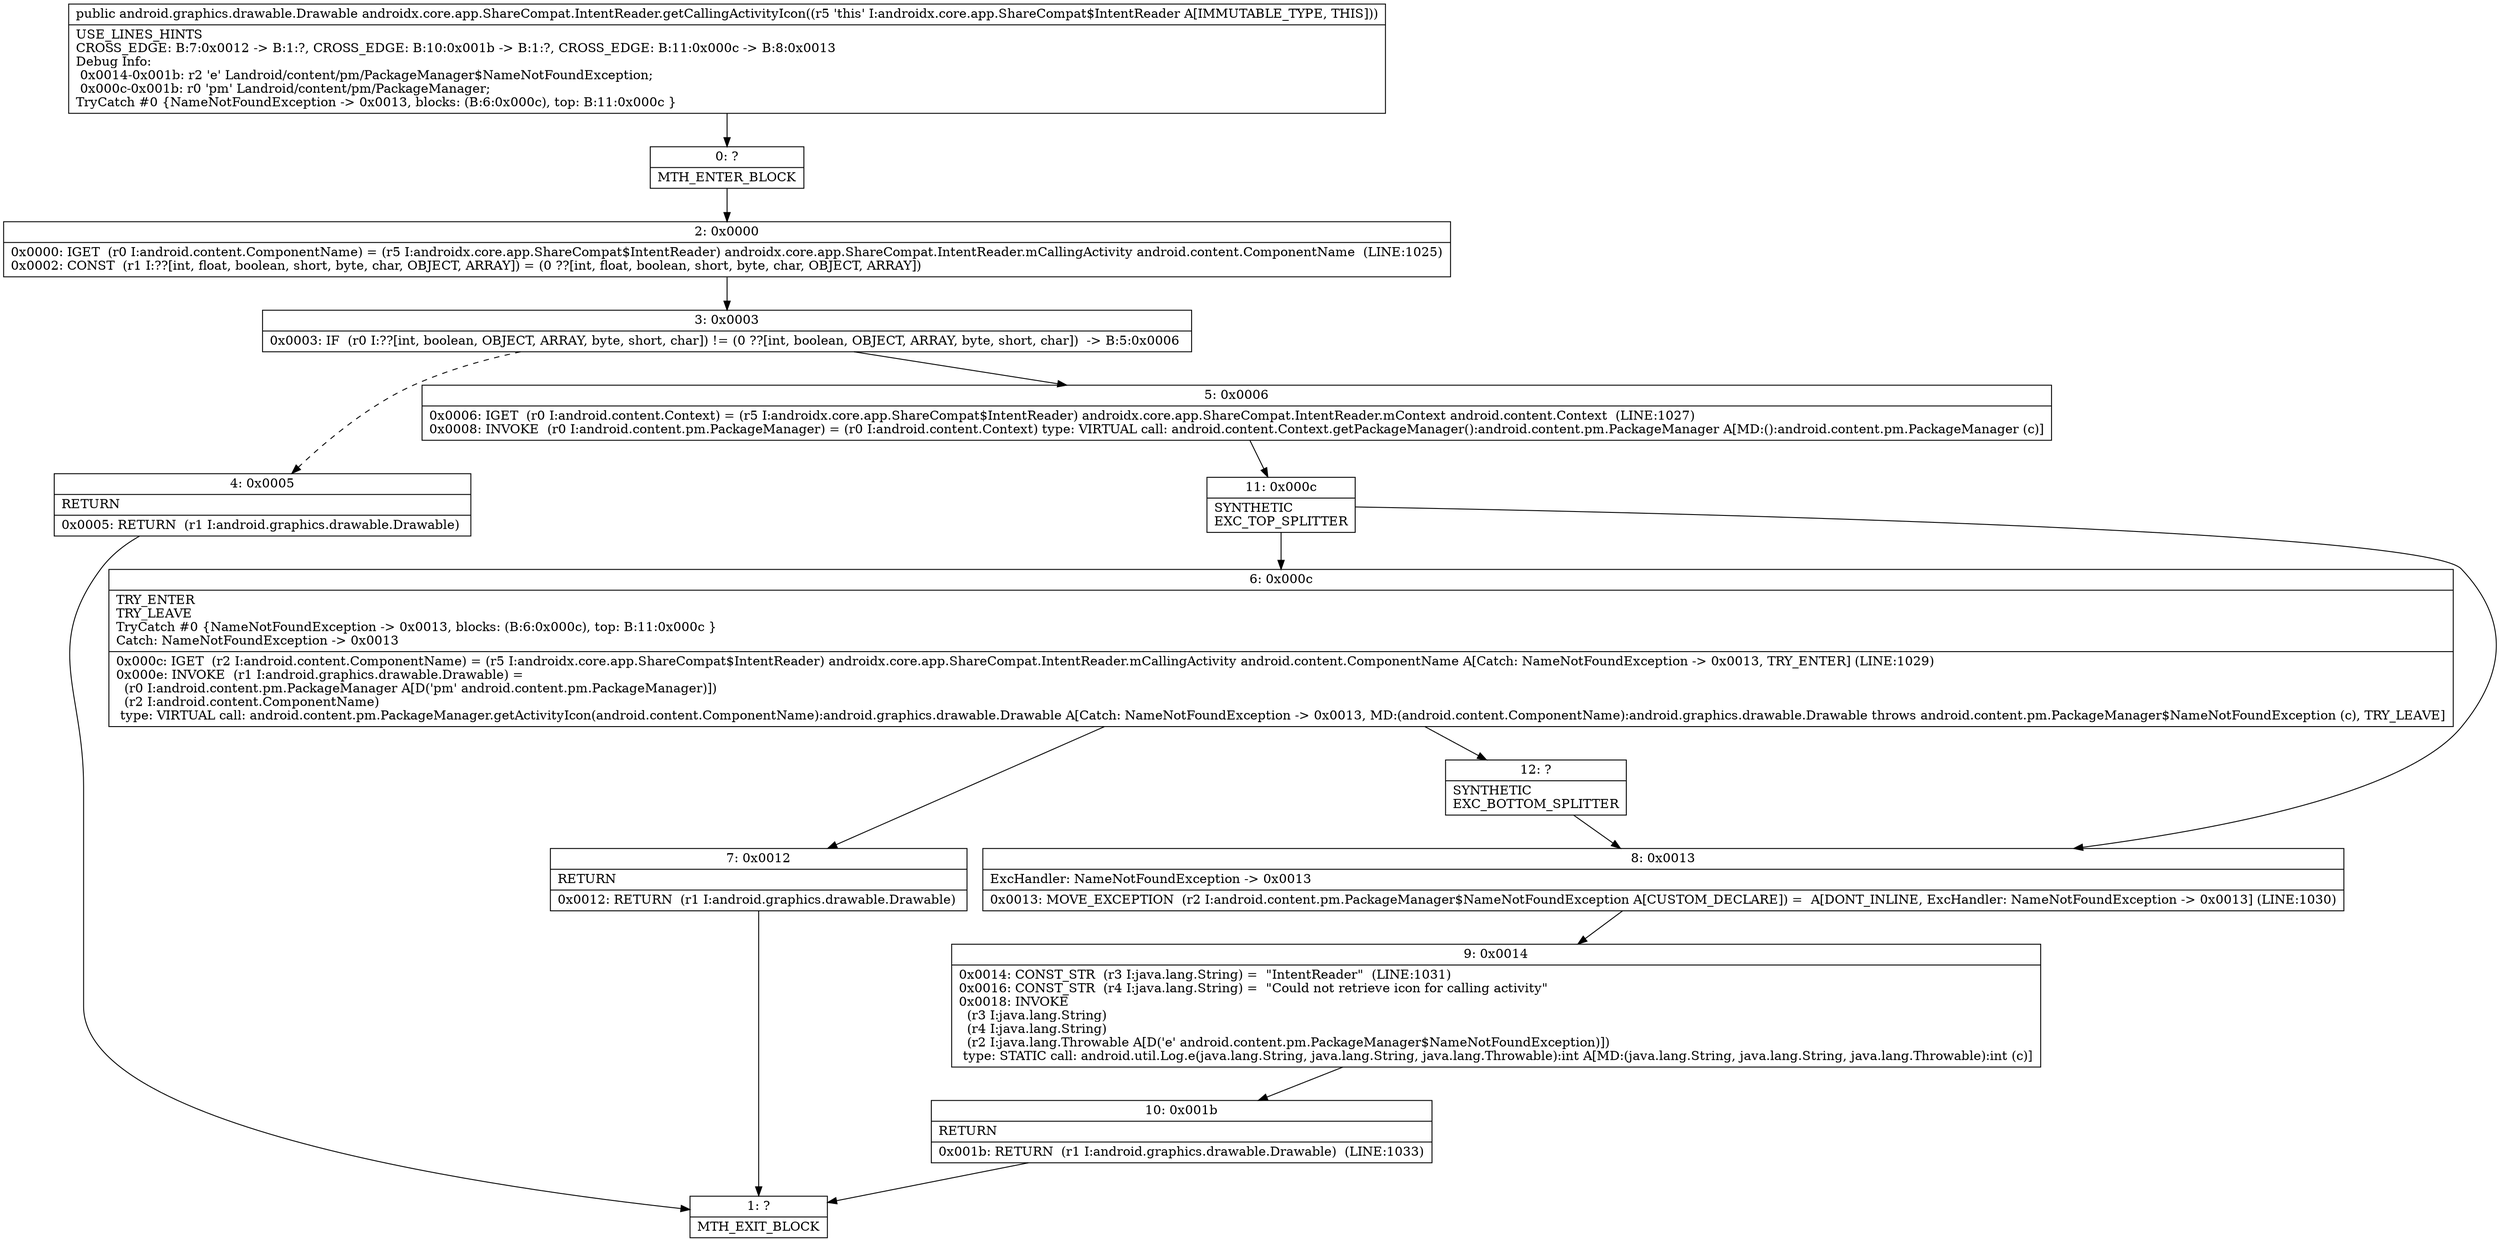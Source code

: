 digraph "CFG forandroidx.core.app.ShareCompat.IntentReader.getCallingActivityIcon()Landroid\/graphics\/drawable\/Drawable;" {
Node_0 [shape=record,label="{0\:\ ?|MTH_ENTER_BLOCK\l}"];
Node_2 [shape=record,label="{2\:\ 0x0000|0x0000: IGET  (r0 I:android.content.ComponentName) = (r5 I:androidx.core.app.ShareCompat$IntentReader) androidx.core.app.ShareCompat.IntentReader.mCallingActivity android.content.ComponentName  (LINE:1025)\l0x0002: CONST  (r1 I:??[int, float, boolean, short, byte, char, OBJECT, ARRAY]) = (0 ??[int, float, boolean, short, byte, char, OBJECT, ARRAY]) \l}"];
Node_3 [shape=record,label="{3\:\ 0x0003|0x0003: IF  (r0 I:??[int, boolean, OBJECT, ARRAY, byte, short, char]) != (0 ??[int, boolean, OBJECT, ARRAY, byte, short, char])  \-\> B:5:0x0006 \l}"];
Node_4 [shape=record,label="{4\:\ 0x0005|RETURN\l|0x0005: RETURN  (r1 I:android.graphics.drawable.Drawable) \l}"];
Node_1 [shape=record,label="{1\:\ ?|MTH_EXIT_BLOCK\l}"];
Node_5 [shape=record,label="{5\:\ 0x0006|0x0006: IGET  (r0 I:android.content.Context) = (r5 I:androidx.core.app.ShareCompat$IntentReader) androidx.core.app.ShareCompat.IntentReader.mContext android.content.Context  (LINE:1027)\l0x0008: INVOKE  (r0 I:android.content.pm.PackageManager) = (r0 I:android.content.Context) type: VIRTUAL call: android.content.Context.getPackageManager():android.content.pm.PackageManager A[MD:():android.content.pm.PackageManager (c)]\l}"];
Node_11 [shape=record,label="{11\:\ 0x000c|SYNTHETIC\lEXC_TOP_SPLITTER\l}"];
Node_6 [shape=record,label="{6\:\ 0x000c|TRY_ENTER\lTRY_LEAVE\lTryCatch #0 \{NameNotFoundException \-\> 0x0013, blocks: (B:6:0x000c), top: B:11:0x000c \}\lCatch: NameNotFoundException \-\> 0x0013\l|0x000c: IGET  (r2 I:android.content.ComponentName) = (r5 I:androidx.core.app.ShareCompat$IntentReader) androidx.core.app.ShareCompat.IntentReader.mCallingActivity android.content.ComponentName A[Catch: NameNotFoundException \-\> 0x0013, TRY_ENTER] (LINE:1029)\l0x000e: INVOKE  (r1 I:android.graphics.drawable.Drawable) = \l  (r0 I:android.content.pm.PackageManager A[D('pm' android.content.pm.PackageManager)])\l  (r2 I:android.content.ComponentName)\l type: VIRTUAL call: android.content.pm.PackageManager.getActivityIcon(android.content.ComponentName):android.graphics.drawable.Drawable A[Catch: NameNotFoundException \-\> 0x0013, MD:(android.content.ComponentName):android.graphics.drawable.Drawable throws android.content.pm.PackageManager$NameNotFoundException (c), TRY_LEAVE]\l}"];
Node_7 [shape=record,label="{7\:\ 0x0012|RETURN\l|0x0012: RETURN  (r1 I:android.graphics.drawable.Drawable) \l}"];
Node_12 [shape=record,label="{12\:\ ?|SYNTHETIC\lEXC_BOTTOM_SPLITTER\l}"];
Node_8 [shape=record,label="{8\:\ 0x0013|ExcHandler: NameNotFoundException \-\> 0x0013\l|0x0013: MOVE_EXCEPTION  (r2 I:android.content.pm.PackageManager$NameNotFoundException A[CUSTOM_DECLARE]) =  A[DONT_INLINE, ExcHandler: NameNotFoundException \-\> 0x0013] (LINE:1030)\l}"];
Node_9 [shape=record,label="{9\:\ 0x0014|0x0014: CONST_STR  (r3 I:java.lang.String) =  \"IntentReader\"  (LINE:1031)\l0x0016: CONST_STR  (r4 I:java.lang.String) =  \"Could not retrieve icon for calling activity\" \l0x0018: INVOKE  \l  (r3 I:java.lang.String)\l  (r4 I:java.lang.String)\l  (r2 I:java.lang.Throwable A[D('e' android.content.pm.PackageManager$NameNotFoundException)])\l type: STATIC call: android.util.Log.e(java.lang.String, java.lang.String, java.lang.Throwable):int A[MD:(java.lang.String, java.lang.String, java.lang.Throwable):int (c)]\l}"];
Node_10 [shape=record,label="{10\:\ 0x001b|RETURN\l|0x001b: RETURN  (r1 I:android.graphics.drawable.Drawable)  (LINE:1033)\l}"];
MethodNode[shape=record,label="{public android.graphics.drawable.Drawable androidx.core.app.ShareCompat.IntentReader.getCallingActivityIcon((r5 'this' I:androidx.core.app.ShareCompat$IntentReader A[IMMUTABLE_TYPE, THIS]))  | USE_LINES_HINTS\lCROSS_EDGE: B:7:0x0012 \-\> B:1:?, CROSS_EDGE: B:10:0x001b \-\> B:1:?, CROSS_EDGE: B:11:0x000c \-\> B:8:0x0013\lDebug Info:\l  0x0014\-0x001b: r2 'e' Landroid\/content\/pm\/PackageManager$NameNotFoundException;\l  0x000c\-0x001b: r0 'pm' Landroid\/content\/pm\/PackageManager;\lTryCatch #0 \{NameNotFoundException \-\> 0x0013, blocks: (B:6:0x000c), top: B:11:0x000c \}\l}"];
MethodNode -> Node_0;Node_0 -> Node_2;
Node_2 -> Node_3;
Node_3 -> Node_4[style=dashed];
Node_3 -> Node_5;
Node_4 -> Node_1;
Node_5 -> Node_11;
Node_11 -> Node_6;
Node_11 -> Node_8;
Node_6 -> Node_7;
Node_6 -> Node_12;
Node_7 -> Node_1;
Node_12 -> Node_8;
Node_8 -> Node_9;
Node_9 -> Node_10;
Node_10 -> Node_1;
}

